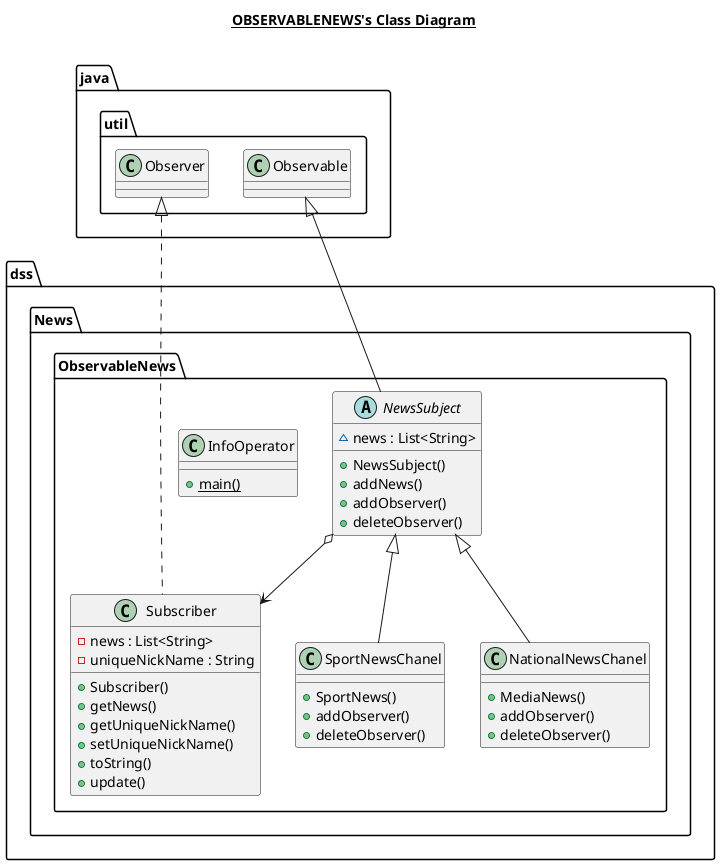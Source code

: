 @startuml

title __OBSERVABLENEWS's Class Diagram__\n

      class dss.News.ObservableNews.InfoOperator {
          {static} + main()
      }


      class dss.News.ObservableNews.NationalNewsChanel {
          + MediaNews()
          + addObserver()
          + deleteObserver()
      }

      abstract class dss.News.ObservableNews.NewsSubject {
          ~ news : List<String>
          + NewsSubject()
          + addNews()
          + addObserver()
          + deleteObserver()
      }


      class dss.News.ObservableNews.SportNewsChanel {
          + SportNews()
          + addObserver()
          + deleteObserver()
      }


      class dss.News.ObservableNews.Subscriber {
          - news : List<String>
          - uniqueNickName : String
          + Subscriber()
          + getNews()
          + getUniqueNickName()
          + setUniqueNickName()
          + toString()
          + update()
      }


  dss.News.ObservableNews.NationalNewsChanel -up-|> dss.News.ObservableNews.NewsSubject
  dss.News.ObservableNews.NewsSubject -up-|> java.util.Observable
  dss.News.ObservableNews.SportNewsChanel -up-|> dss.News.ObservableNews.NewsSubject
  dss.News.ObservableNews.Subscriber .up.|> java.util.Observer
  dss.News.ObservableNews.NewsSubject o--> dss.News.ObservableNews.Subscriber

@enduml
